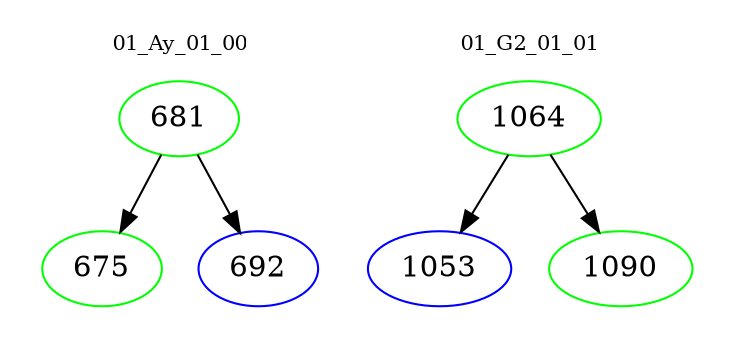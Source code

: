 digraph{
subgraph cluster_0 {
color = white
label = "01_Ay_01_00";
fontsize=10;
T0_681 [label="681", color="green"]
T0_681 -> T0_675 [color="black"]
T0_675 [label="675", color="green"]
T0_681 -> T0_692 [color="black"]
T0_692 [label="692", color="blue"]
}
subgraph cluster_1 {
color = white
label = "01_G2_01_01";
fontsize=10;
T1_1064 [label="1064", color="green"]
T1_1064 -> T1_1053 [color="black"]
T1_1053 [label="1053", color="blue"]
T1_1064 -> T1_1090 [color="black"]
T1_1090 [label="1090", color="green"]
}
}

